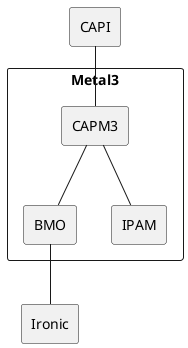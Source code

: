@startuml
rectangle CAPI
rectangle Metal3 {
 rectangle CAPM3
 rectangle BMO
 rectangle IPAM
}
rectangle Ironic

CAPI -- CAPM3
CAPM3 -- BMO
CAPM3 -- IPAM
BMO -- Ironic

@enduml
